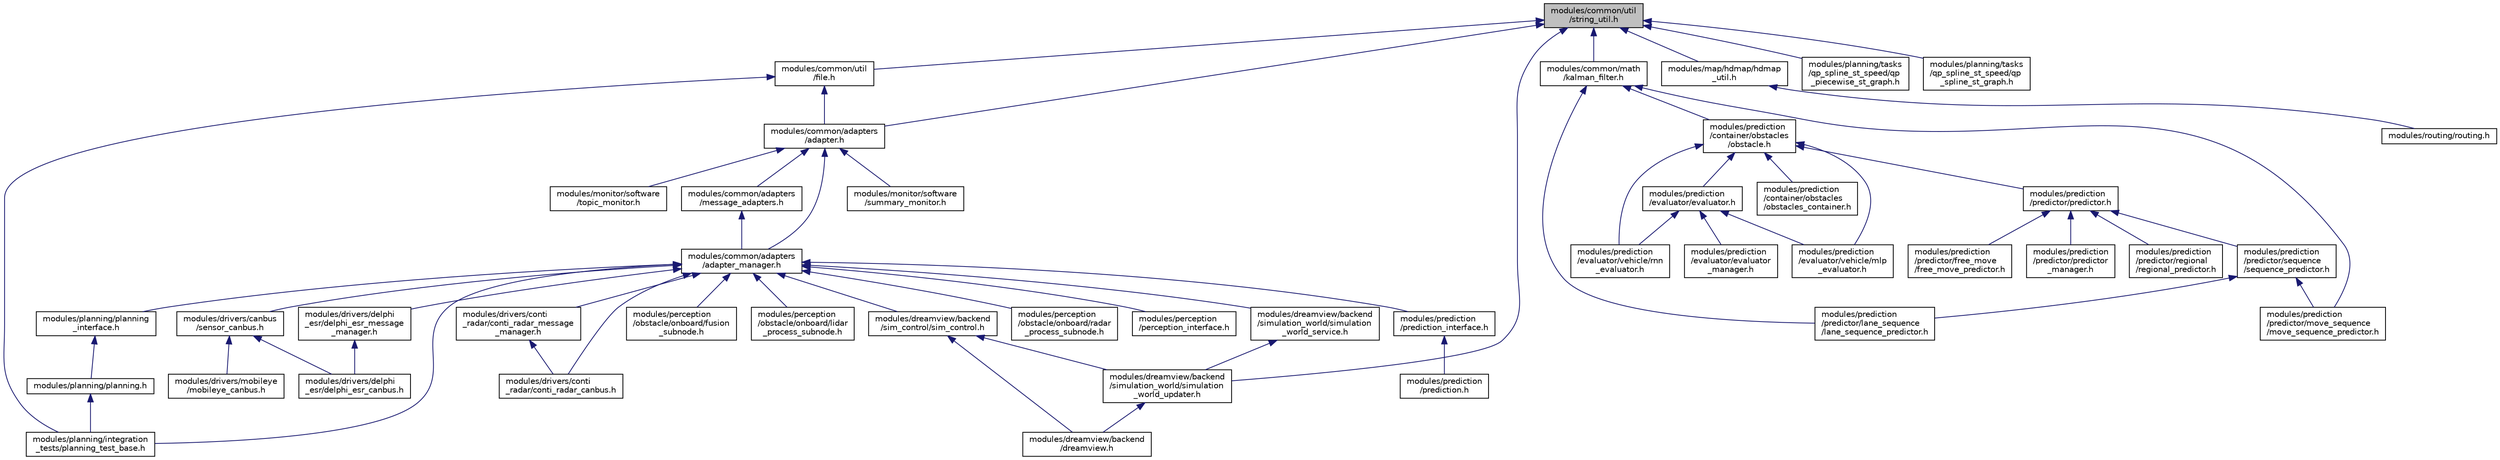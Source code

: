 digraph "modules/common/util/string_util.h"
{
  edge [fontname="Helvetica",fontsize="10",labelfontname="Helvetica",labelfontsize="10"];
  node [fontname="Helvetica",fontsize="10",shape=record];
  Node1 [label="modules/common/util\l/string_util.h",height=0.2,width=0.4,color="black", fillcolor="grey75", style="filled" fontcolor="black"];
  Node1 -> Node2 [dir="back",color="midnightblue",fontsize="10",style="solid",fontname="Helvetica"];
  Node2 [label="modules/common/util\l/file.h",height=0.2,width=0.4,color="black", fillcolor="white", style="filled",URL="$file_8h.html"];
  Node2 -> Node3 [dir="back",color="midnightblue",fontsize="10",style="solid",fontname="Helvetica"];
  Node3 [label="modules/common/adapters\l/adapter.h",height=0.2,width=0.4,color="black", fillcolor="white", style="filled",URL="$adapter_8h.html"];
  Node3 -> Node4 [dir="back",color="midnightblue",fontsize="10",style="solid",fontname="Helvetica"];
  Node4 [label="modules/common/adapters\l/adapter_manager.h",height=0.2,width=0.4,color="black", fillcolor="white", style="filled",URL="$adapter__manager_8h.html"];
  Node4 -> Node5 [dir="back",color="midnightblue",fontsize="10",style="solid",fontname="Helvetica"];
  Node5 [label="modules/dreamview/backend\l/sim_control/sim_control.h",height=0.2,width=0.4,color="black", fillcolor="white", style="filled",URL="$sim__control_8h.html"];
  Node5 -> Node6 [dir="back",color="midnightblue",fontsize="10",style="solid",fontname="Helvetica"];
  Node6 [label="modules/dreamview/backend\l/simulation_world/simulation\l_world_updater.h",height=0.2,width=0.4,color="black", fillcolor="white", style="filled",URL="$simulation__world__updater_8h.html"];
  Node6 -> Node7 [dir="back",color="midnightblue",fontsize="10",style="solid",fontname="Helvetica"];
  Node7 [label="modules/dreamview/backend\l/dreamview.h",height=0.2,width=0.4,color="black", fillcolor="white", style="filled",URL="$dreamview_8h.html"];
  Node5 -> Node7 [dir="back",color="midnightblue",fontsize="10",style="solid",fontname="Helvetica"];
  Node4 -> Node8 [dir="back",color="midnightblue",fontsize="10",style="solid",fontname="Helvetica"];
  Node8 [label="modules/dreamview/backend\l/simulation_world/simulation\l_world_service.h",height=0.2,width=0.4,color="black", fillcolor="white", style="filled",URL="$simulation__world__service_8h.html"];
  Node8 -> Node6 [dir="back",color="midnightblue",fontsize="10",style="solid",fontname="Helvetica"];
  Node4 -> Node9 [dir="back",color="midnightblue",fontsize="10",style="solid",fontname="Helvetica"];
  Node9 [label="modules/drivers/canbus\l/sensor_canbus.h",height=0.2,width=0.4,color="black", fillcolor="white", style="filled",URL="$sensor__canbus_8h.html"];
  Node9 -> Node10 [dir="back",color="midnightblue",fontsize="10",style="solid",fontname="Helvetica"];
  Node10 [label="modules/drivers/delphi\l_esr/delphi_esr_canbus.h",height=0.2,width=0.4,color="black", fillcolor="white", style="filled",URL="$delphi__esr__canbus_8h.html"];
  Node9 -> Node11 [dir="back",color="midnightblue",fontsize="10",style="solid",fontname="Helvetica"];
  Node11 [label="modules/drivers/mobileye\l/mobileye_canbus.h",height=0.2,width=0.4,color="black", fillcolor="white", style="filled",URL="$mobileye__canbus_8h.html"];
  Node4 -> Node12 [dir="back",color="midnightblue",fontsize="10",style="solid",fontname="Helvetica"];
  Node12 [label="modules/drivers/conti\l_radar/conti_radar_canbus.h",height=0.2,width=0.4,color="black", fillcolor="white", style="filled",URL="$conti__radar__canbus_8h.html"];
  Node4 -> Node13 [dir="back",color="midnightblue",fontsize="10",style="solid",fontname="Helvetica"];
  Node13 [label="modules/drivers/conti\l_radar/conti_radar_message\l_manager.h",height=0.2,width=0.4,color="black", fillcolor="white", style="filled",URL="$conti__radar__message__manager_8h.html",tooltip="The class of ContiRadarMessageManager. "];
  Node13 -> Node12 [dir="back",color="midnightblue",fontsize="10",style="solid",fontname="Helvetica"];
  Node4 -> Node14 [dir="back",color="midnightblue",fontsize="10",style="solid",fontname="Helvetica"];
  Node14 [label="modules/drivers/delphi\l_esr/delphi_esr_message\l_manager.h",height=0.2,width=0.4,color="black", fillcolor="white", style="filled",URL="$delphi__esr__message__manager_8h.html",tooltip="The class of DelphiESRMessageManager. "];
  Node14 -> Node10 [dir="back",color="midnightblue",fontsize="10",style="solid",fontname="Helvetica"];
  Node4 -> Node15 [dir="back",color="midnightblue",fontsize="10",style="solid",fontname="Helvetica"];
  Node15 [label="modules/perception\l/obstacle/onboard/fusion\l_subnode.h",height=0.2,width=0.4,color="black", fillcolor="white", style="filled",URL="$fusion__subnode_8h.html"];
  Node4 -> Node16 [dir="back",color="midnightblue",fontsize="10",style="solid",fontname="Helvetica"];
  Node16 [label="modules/perception\l/obstacle/onboard/lidar\l_process_subnode.h",height=0.2,width=0.4,color="black", fillcolor="white", style="filled",URL="$lidar__process__subnode_8h.html"];
  Node4 -> Node17 [dir="back",color="midnightblue",fontsize="10",style="solid",fontname="Helvetica"];
  Node17 [label="modules/perception\l/obstacle/onboard/radar\l_process_subnode.h",height=0.2,width=0.4,color="black", fillcolor="white", style="filled",URL="$radar__process__subnode_8h.html"];
  Node4 -> Node18 [dir="back",color="midnightblue",fontsize="10",style="solid",fontname="Helvetica"];
  Node18 [label="modules/perception\l/perception_interface.h",height=0.2,width=0.4,color="black", fillcolor="white", style="filled",URL="$perception__interface_8h.html"];
  Node4 -> Node19 [dir="back",color="midnightblue",fontsize="10",style="solid",fontname="Helvetica"];
  Node19 [label="modules/planning/integration\l_tests/planning_test_base.h",height=0.2,width=0.4,color="black", fillcolor="white", style="filled",URL="$planning__test__base_8h.html"];
  Node4 -> Node20 [dir="back",color="midnightblue",fontsize="10",style="solid",fontname="Helvetica"];
  Node20 [label="modules/planning/planning\l_interface.h",height=0.2,width=0.4,color="black", fillcolor="white", style="filled",URL="$planning__interface_8h.html"];
  Node20 -> Node21 [dir="back",color="midnightblue",fontsize="10",style="solid",fontname="Helvetica"];
  Node21 [label="modules/planning/planning.h",height=0.2,width=0.4,color="black", fillcolor="white", style="filled",URL="$planning_8h.html"];
  Node21 -> Node19 [dir="back",color="midnightblue",fontsize="10",style="solid",fontname="Helvetica"];
  Node4 -> Node22 [dir="back",color="midnightblue",fontsize="10",style="solid",fontname="Helvetica"];
  Node22 [label="modules/prediction\l/prediction_interface.h",height=0.2,width=0.4,color="black", fillcolor="white", style="filled",URL="$prediction__interface_8h.html"];
  Node22 -> Node23 [dir="back",color="midnightblue",fontsize="10",style="solid",fontname="Helvetica"];
  Node23 [label="modules/prediction\l/prediction.h",height=0.2,width=0.4,color="black", fillcolor="white", style="filled",URL="$prediction_8h.html"];
  Node3 -> Node24 [dir="back",color="midnightblue",fontsize="10",style="solid",fontname="Helvetica"];
  Node24 [label="modules/common/adapters\l/message_adapters.h",height=0.2,width=0.4,color="black", fillcolor="white", style="filled",URL="$message__adapters_8h.html"];
  Node24 -> Node4 [dir="back",color="midnightblue",fontsize="10",style="solid",fontname="Helvetica"];
  Node3 -> Node25 [dir="back",color="midnightblue",fontsize="10",style="solid",fontname="Helvetica"];
  Node25 [label="modules/monitor/software\l/summary_monitor.h",height=0.2,width=0.4,color="black", fillcolor="white", style="filled",URL="$summary__monitor_8h.html"];
  Node3 -> Node26 [dir="back",color="midnightblue",fontsize="10",style="solid",fontname="Helvetica"];
  Node26 [label="modules/monitor/software\l/topic_monitor.h",height=0.2,width=0.4,color="black", fillcolor="white", style="filled",URL="$topic__monitor_8h.html"];
  Node2 -> Node19 [dir="back",color="midnightblue",fontsize="10",style="solid",fontname="Helvetica"];
  Node1 -> Node3 [dir="back",color="midnightblue",fontsize="10",style="solid",fontname="Helvetica"];
  Node1 -> Node27 [dir="back",color="midnightblue",fontsize="10",style="solid",fontname="Helvetica"];
  Node27 [label="modules/common/math\l/kalman_filter.h",height=0.2,width=0.4,color="black", fillcolor="white", style="filled",URL="$common_2math_2kalman__filter_8h.html",tooltip="Defines the templated KalmanFilter class. "];
  Node27 -> Node28 [dir="back",color="midnightblue",fontsize="10",style="solid",fontname="Helvetica"];
  Node28 [label="modules/prediction\l/container/obstacles\l/obstacle.h",height=0.2,width=0.4,color="black", fillcolor="white", style="filled",URL="$prediction_2container_2obstacles_2obstacle_8h.html",tooltip="Obstacle. "];
  Node28 -> Node29 [dir="back",color="midnightblue",fontsize="10",style="solid",fontname="Helvetica"];
  Node29 [label="modules/prediction\l/container/obstacles\l/obstacles_container.h",height=0.2,width=0.4,color="black", fillcolor="white", style="filled",URL="$obstacles__container_8h.html",tooltip="Obstacles container. "];
  Node28 -> Node30 [dir="back",color="midnightblue",fontsize="10",style="solid",fontname="Helvetica"];
  Node30 [label="modules/prediction\l/evaluator/evaluator.h",height=0.2,width=0.4,color="black", fillcolor="white", style="filled",URL="$evaluator_8h.html",tooltip="Define the data container base class. "];
  Node30 -> Node31 [dir="back",color="midnightblue",fontsize="10",style="solid",fontname="Helvetica"];
  Node31 [label="modules/prediction\l/evaluator/evaluator\l_manager.h",height=0.2,width=0.4,color="black", fillcolor="white", style="filled",URL="$evaluator__manager_8h.html",tooltip="Use evaluator manager to manage all evaluators. "];
  Node30 -> Node32 [dir="back",color="midnightblue",fontsize="10",style="solid",fontname="Helvetica"];
  Node32 [label="modules/prediction\l/evaluator/vehicle/mlp\l_evaluator.h",height=0.2,width=0.4,color="black", fillcolor="white", style="filled",URL="$mlp__evaluator_8h.html"];
  Node30 -> Node33 [dir="back",color="midnightblue",fontsize="10",style="solid",fontname="Helvetica"];
  Node33 [label="modules/prediction\l/evaluator/vehicle/rnn\l_evaluator.h",height=0.2,width=0.4,color="black", fillcolor="white", style="filled",URL="$rnn__evaluator_8h.html"];
  Node28 -> Node32 [dir="back",color="midnightblue",fontsize="10",style="solid",fontname="Helvetica"];
  Node28 -> Node33 [dir="back",color="midnightblue",fontsize="10",style="solid",fontname="Helvetica"];
  Node28 -> Node34 [dir="back",color="midnightblue",fontsize="10",style="solid",fontname="Helvetica"];
  Node34 [label="modules/prediction\l/predictor/predictor.h",height=0.2,width=0.4,color="black", fillcolor="white", style="filled",URL="$predictor_8h.html",tooltip="Define the predictor base class. "];
  Node34 -> Node35 [dir="back",color="midnightblue",fontsize="10",style="solid",fontname="Helvetica"];
  Node35 [label="modules/prediction\l/predictor/free_move\l/free_move_predictor.h",height=0.2,width=0.4,color="black", fillcolor="white", style="filled",URL="$free__move__predictor_8h.html",tooltip="Define lane sequence predictor. "];
  Node34 -> Node36 [dir="back",color="midnightblue",fontsize="10",style="solid",fontname="Helvetica"];
  Node36 [label="modules/prediction\l/predictor/sequence\l/sequence_predictor.h",height=0.2,width=0.4,color="black", fillcolor="white", style="filled",URL="$sequence__predictor_8h.html",tooltip="Define the sequence predictor base class. "];
  Node36 -> Node37 [dir="back",color="midnightblue",fontsize="10",style="solid",fontname="Helvetica"];
  Node37 [label="modules/prediction\l/predictor/lane_sequence\l/lane_sequence_predictor.h",height=0.2,width=0.4,color="black", fillcolor="white", style="filled",URL="$lane__sequence__predictor_8h.html",tooltip="Define lane sequence predictor. "];
  Node36 -> Node38 [dir="back",color="midnightblue",fontsize="10",style="solid",fontname="Helvetica"];
  Node38 [label="modules/prediction\l/predictor/move_sequence\l/move_sequence_predictor.h",height=0.2,width=0.4,color="black", fillcolor="white", style="filled",URL="$move__sequence__predictor_8h.html",tooltip="Define move sequence predictor. "];
  Node34 -> Node39 [dir="back",color="midnightblue",fontsize="10",style="solid",fontname="Helvetica"];
  Node39 [label="modules/prediction\l/predictor/predictor\l_manager.h",height=0.2,width=0.4,color="black", fillcolor="white", style="filled",URL="$predictor__manager_8h.html",tooltip="Use predictor manager to manage all predictors. "];
  Node34 -> Node40 [dir="back",color="midnightblue",fontsize="10",style="solid",fontname="Helvetica"];
  Node40 [label="modules/prediction\l/predictor/regional\l/regional_predictor.h",height=0.2,width=0.4,color="black", fillcolor="white", style="filled",URL="$regional__predictor_8h.html",tooltip="Define pedestrian predictor. "];
  Node27 -> Node37 [dir="back",color="midnightblue",fontsize="10",style="solid",fontname="Helvetica"];
  Node27 -> Node38 [dir="back",color="midnightblue",fontsize="10",style="solid",fontname="Helvetica"];
  Node1 -> Node6 [dir="back",color="midnightblue",fontsize="10",style="solid",fontname="Helvetica"];
  Node1 -> Node41 [dir="back",color="midnightblue",fontsize="10",style="solid",fontname="Helvetica"];
  Node41 [label="modules/map/hdmap/hdmap\l_util.h",height=0.2,width=0.4,color="black", fillcolor="white", style="filled",URL="$hdmap__util_8h.html"];
  Node41 -> Node42 [dir="back",color="midnightblue",fontsize="10",style="solid",fontname="Helvetica"];
  Node42 [label="modules/routing/routing.h",height=0.2,width=0.4,color="black", fillcolor="white", style="filled",URL="$routing_8h.html"];
  Node1 -> Node43 [dir="back",color="midnightblue",fontsize="10",style="solid",fontname="Helvetica"];
  Node43 [label="modules/planning/tasks\l/qp_spline_st_speed/qp\l_piecewise_st_graph.h",height=0.2,width=0.4,color="black", fillcolor="white", style="filled",URL="$qp__piecewise__st__graph_8h.html"];
  Node1 -> Node44 [dir="back",color="midnightblue",fontsize="10",style="solid",fontname="Helvetica"];
  Node44 [label="modules/planning/tasks\l/qp_spline_st_speed/qp\l_spline_st_graph.h",height=0.2,width=0.4,color="black", fillcolor="white", style="filled",URL="$qp__spline__st__graph_8h.html"];
}
